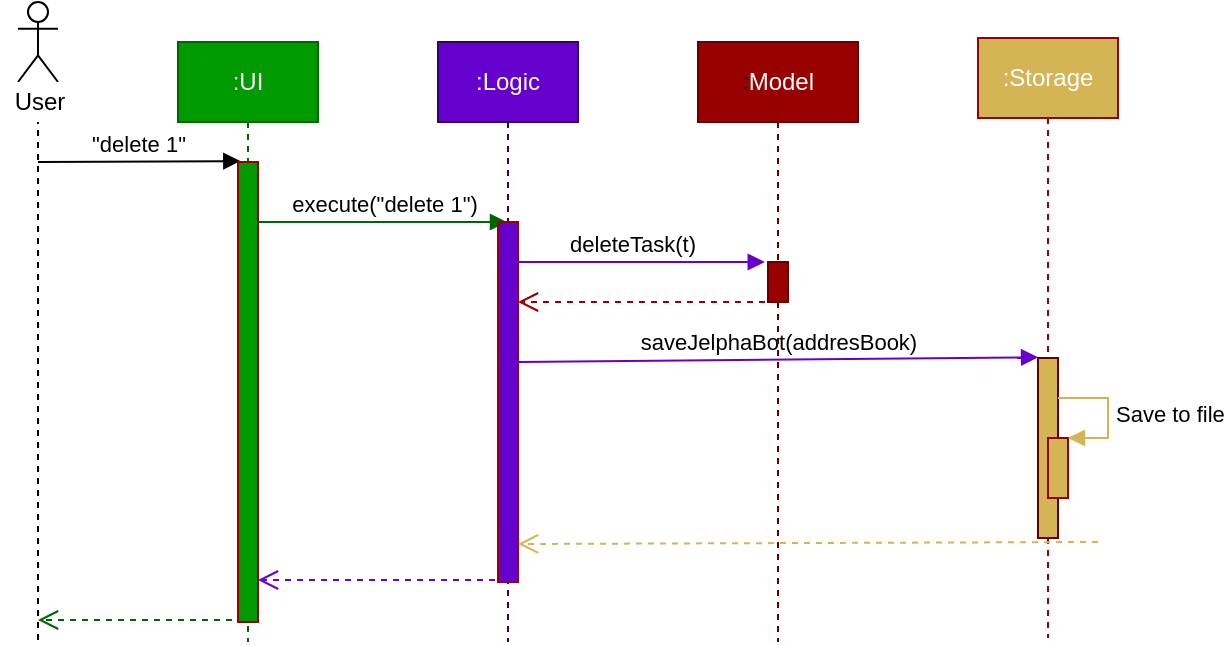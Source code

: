 <mxfile version="12.9.5" type="google"><diagram id="9fdiFyEp9kdYwluLtIo0" name="Page-1"><mxGraphModel dx="925" dy="457" grid="1" gridSize="10" guides="1" tooltips="1" connect="1" arrows="1" fold="1" page="1" pageScale="1" pageWidth="827" pageHeight="1169" math="0" shadow="0"><root><mxCell id="0"/><mxCell id="1" parent="0"/><mxCell id="RJx-BuyFmQsgVeV13sAA-8" value="" style="shape=umlLifeline;participant=umlActor;perimeter=lifelinePerimeter;whiteSpace=wrap;html=1;container=1;collapsible=0;recursiveResize=0;verticalAlign=top;spacingTop=36;labelBackgroundColor=#ffffff;outlineConnect=0;" parent="1" vertex="1"><mxGeometry x="100" y="80" width="20" height="320" as="geometry"/></mxCell><mxCell id="RJx-BuyFmQsgVeV13sAA-13" value="&quot;delete 1&quot;" style="html=1;verticalAlign=bottom;endArrow=block;entryX=0.116;entryY=-0.002;entryDx=0;entryDy=0;entryPerimeter=0;" parent="RJx-BuyFmQsgVeV13sAA-8" target="RJx-BuyFmQsgVeV13sAA-12" edge="1"><mxGeometry width="80" relative="1" as="geometry"><mxPoint x="10" y="80" as="sourcePoint"/><mxPoint x="90" y="80" as="targetPoint"/></mxGeometry></mxCell><mxCell id="RJx-BuyFmQsgVeV13sAA-4" value="&lt;font color=&quot;#ffffff&quot;&gt;:UI&lt;/font&gt;" style="shape=umlLifeline;perimeter=lifelinePerimeter;whiteSpace=wrap;html=1;container=1;collapsible=0;recursiveResize=0;outlineConnect=0;fillColor=#009900;strokeColor=#006600;" parent="1" vertex="1"><mxGeometry x="180" y="100" width="70" height="300" as="geometry"/></mxCell><mxCell id="RJx-BuyFmQsgVeV13sAA-12" value="" style="html=1;points=[];perimeter=orthogonalPerimeter;strokeColor=#990000;fillColor=#009900;" parent="RJx-BuyFmQsgVeV13sAA-4" vertex="1"><mxGeometry x="30" y="60" width="10" height="230" as="geometry"/></mxCell><mxCell id="RJx-BuyFmQsgVeV13sAA-15" value="execute(&quot;delete 1&quot;)" style="html=1;verticalAlign=bottom;endArrow=block;strokeColor=#006600;" parent="RJx-BuyFmQsgVeV13sAA-4" target="RJx-BuyFmQsgVeV13sAA-5" edge="1"><mxGeometry width="80" relative="1" as="geometry"><mxPoint x="40" y="90" as="sourcePoint"/><mxPoint x="120" y="90" as="targetPoint"/></mxGeometry></mxCell><mxCell id="RJx-BuyFmQsgVeV13sAA-16" value="" style="html=1;verticalAlign=bottom;endArrow=open;dashed=1;endSize=8;strokeColor=#6600CC;" parent="RJx-BuyFmQsgVeV13sAA-4" edge="1"><mxGeometry relative="1" as="geometry"><mxPoint x="164.5" y="269" as="sourcePoint"/><mxPoint x="40" y="269" as="targetPoint"/></mxGeometry></mxCell><mxCell id="RJx-BuyFmQsgVeV13sAA-5" value="&lt;font color=&quot;#ffffff&quot;&gt;:Logic&lt;/font&gt;" style="shape=umlLifeline;perimeter=lifelinePerimeter;whiteSpace=wrap;html=1;container=1;collapsible=0;recursiveResize=0;outlineConnect=0;strokeColor=#330066;fillColor=#6600CC;" parent="1" vertex="1"><mxGeometry x="310" y="100" width="70" height="300" as="geometry"/></mxCell><mxCell id="RJx-BuyFmQsgVeV13sAA-14" value="" style="html=1;points=[];perimeter=orthogonalPerimeter;strokeColor=#990000;fillColor=#6600CC;" parent="RJx-BuyFmQsgVeV13sAA-5" vertex="1"><mxGeometry x="30" y="90" width="10" height="180" as="geometry"/></mxCell><mxCell id="RJx-BuyFmQsgVeV13sAA-20" value="deleteTask(t)" style="html=1;verticalAlign=bottom;endArrow=block;strokeColor=#6600CC;entryX=-0.162;entryY=0;entryDx=0;entryDy=0;entryPerimeter=0;" parent="RJx-BuyFmQsgVeV13sAA-5" target="RJx-BuyFmQsgVeV13sAA-19" edge="1"><mxGeometry width="80" relative="1" as="geometry"><mxPoint x="30" y="110" as="sourcePoint"/><mxPoint x="110" y="110" as="targetPoint"/></mxGeometry></mxCell><mxCell id="RJx-BuyFmQsgVeV13sAA-22" value="" style="html=1;verticalAlign=bottom;endArrow=open;dashed=1;endSize=8;strokeColor=#990000;" parent="RJx-BuyFmQsgVeV13sAA-5" source="RJx-BuyFmQsgVeV13sAA-6" edge="1"><mxGeometry relative="1" as="geometry"><mxPoint x="120" y="130" as="sourcePoint"/><mxPoint x="40" y="130" as="targetPoint"/></mxGeometry></mxCell><mxCell id="RJx-BuyFmQsgVeV13sAA-23" value="saveJelphaBot(addresBook)" style="html=1;verticalAlign=bottom;endArrow=block;strokeColor=#6600CC;entryX=0.005;entryY=-0.004;entryDx=0;entryDy=0;entryPerimeter=0;" parent="RJx-BuyFmQsgVeV13sAA-5" target="RJx-BuyFmQsgVeV13sAA-18" edge="1"><mxGeometry width="80" relative="1" as="geometry"><mxPoint x="40" y="160" as="sourcePoint"/><mxPoint x="120" y="160" as="targetPoint"/></mxGeometry></mxCell><mxCell id="RJx-BuyFmQsgVeV13sAA-6" value=":&lt;font color=&quot;#ffffff&quot;&gt;Model&lt;/font&gt;" style="shape=umlLifeline;perimeter=lifelinePerimeter;whiteSpace=wrap;html=1;container=1;collapsible=0;recursiveResize=0;outlineConnect=0;fillColor=#990000;strokeColor=#660000;" parent="1" vertex="1"><mxGeometry x="440" y="100" width="80" height="300" as="geometry"/></mxCell><mxCell id="RJx-BuyFmQsgVeV13sAA-19" value="" style="html=1;points=[];perimeter=orthogonalPerimeter;strokeColor=#660000;fillColor=#990000;" parent="RJx-BuyFmQsgVeV13sAA-6" vertex="1"><mxGeometry x="35" y="110" width="10" height="20" as="geometry"/></mxCell><mxCell id="RJx-BuyFmQsgVeV13sAA-7" value="&lt;font color=&quot;#ffffff&quot;&gt;:Storage&lt;/font&gt;" style="shape=umlLifeline;perimeter=lifelinePerimeter;whiteSpace=wrap;html=1;container=1;collapsible=0;recursiveResize=0;outlineConnect=0;fillColor=#D4B455;strokeColor=#990000;" parent="1" vertex="1"><mxGeometry x="580" y="98" width="70" height="300" as="geometry"/></mxCell><mxCell id="RJx-BuyFmQsgVeV13sAA-18" value="" style="html=1;points=[];perimeter=orthogonalPerimeter;strokeColor=#660000;fillColor=#D4B455;" parent="RJx-BuyFmQsgVeV13sAA-7" vertex="1"><mxGeometry x="30" y="160" width="10" height="90" as="geometry"/></mxCell><mxCell id="RJx-BuyFmQsgVeV13sAA-24" value="" style="html=1;points=[];perimeter=orthogonalPerimeter;strokeColor=#990000;fillColor=#D4B455;" parent="RJx-BuyFmQsgVeV13sAA-7" vertex="1"><mxGeometry x="35" y="200" width="10" height="30" as="geometry"/></mxCell><mxCell id="RJx-BuyFmQsgVeV13sAA-25" value="Save to file" style="edgeStyle=orthogonalEdgeStyle;html=1;align=left;spacingLeft=2;endArrow=block;rounded=0;entryX=1;entryY=0;strokeColor=#D4B455;" parent="RJx-BuyFmQsgVeV13sAA-7" source="RJx-BuyFmQsgVeV13sAA-18" target="RJx-BuyFmQsgVeV13sAA-24" edge="1"><mxGeometry relative="1" as="geometry"><mxPoint x="40" y="170" as="sourcePoint"/><Array as="points"><mxPoint x="65" y="180"/><mxPoint x="65" y="200"/></Array></mxGeometry></mxCell><mxCell id="RJx-BuyFmQsgVeV13sAA-9" value="User" style="text;html=1;strokeColor=none;fillColor=#ffffff;align=center;verticalAlign=middle;whiteSpace=wrap;rounded=0;" parent="1" vertex="1"><mxGeometry x="91" y="120" width="40" height="20" as="geometry"/></mxCell><mxCell id="RJx-BuyFmQsgVeV13sAA-17" value="" style="html=1;verticalAlign=bottom;endArrow=open;dashed=1;endSize=8;strokeColor=#006600;" parent="1" edge="1"><mxGeometry relative="1" as="geometry"><mxPoint x="207" y="389" as="sourcePoint"/><mxPoint x="110" y="389" as="targetPoint"/></mxGeometry></mxCell><mxCell id="RJx-BuyFmQsgVeV13sAA-26" value="" style="html=1;verticalAlign=bottom;endArrow=open;dashed=1;endSize=8;strokeColor=#D4B455;" parent="1" edge="1"><mxGeometry relative="1" as="geometry"><mxPoint x="640" y="350" as="sourcePoint"/><mxPoint x="350" y="351" as="targetPoint"/></mxGeometry></mxCell></root></mxGraphModel></diagram></mxfile>
